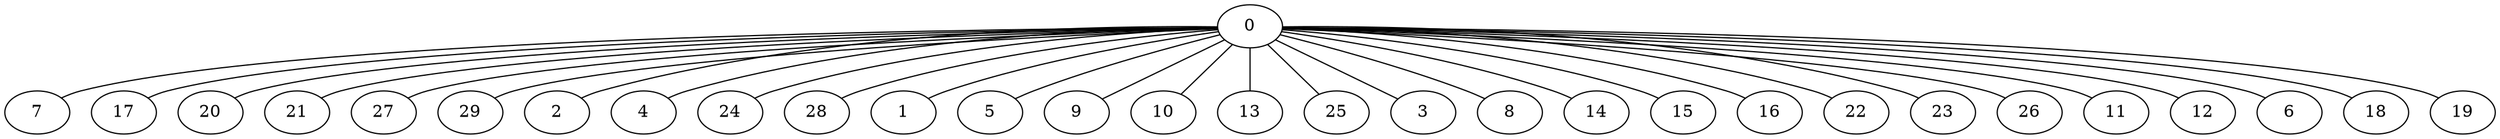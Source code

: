 graph G {
  0 -- 7;
  0 -- 17;
  0 -- 20;
  0 -- 21;
  0 -- 27;
  0 -- 29;
  0 -- 2;
  0 -- 4;
  0 -- 24;
  0 -- 28;
  0 -- 1;
  0 -- 5;
  0 -- 9;
  0 -- 10;
  0 -- 13;
  0 -- 25;
  0 -- 3;
  0 -- 8;
  0 -- 14;
  0 -- 15;
  0 -- 16;
  0 -- 22;
  0 -- 23;
  0 -- 26;
  0 -- 11;
  0 -- 12;
  0 -- 6;
  0 -- 18;
  0 -- 19;
}